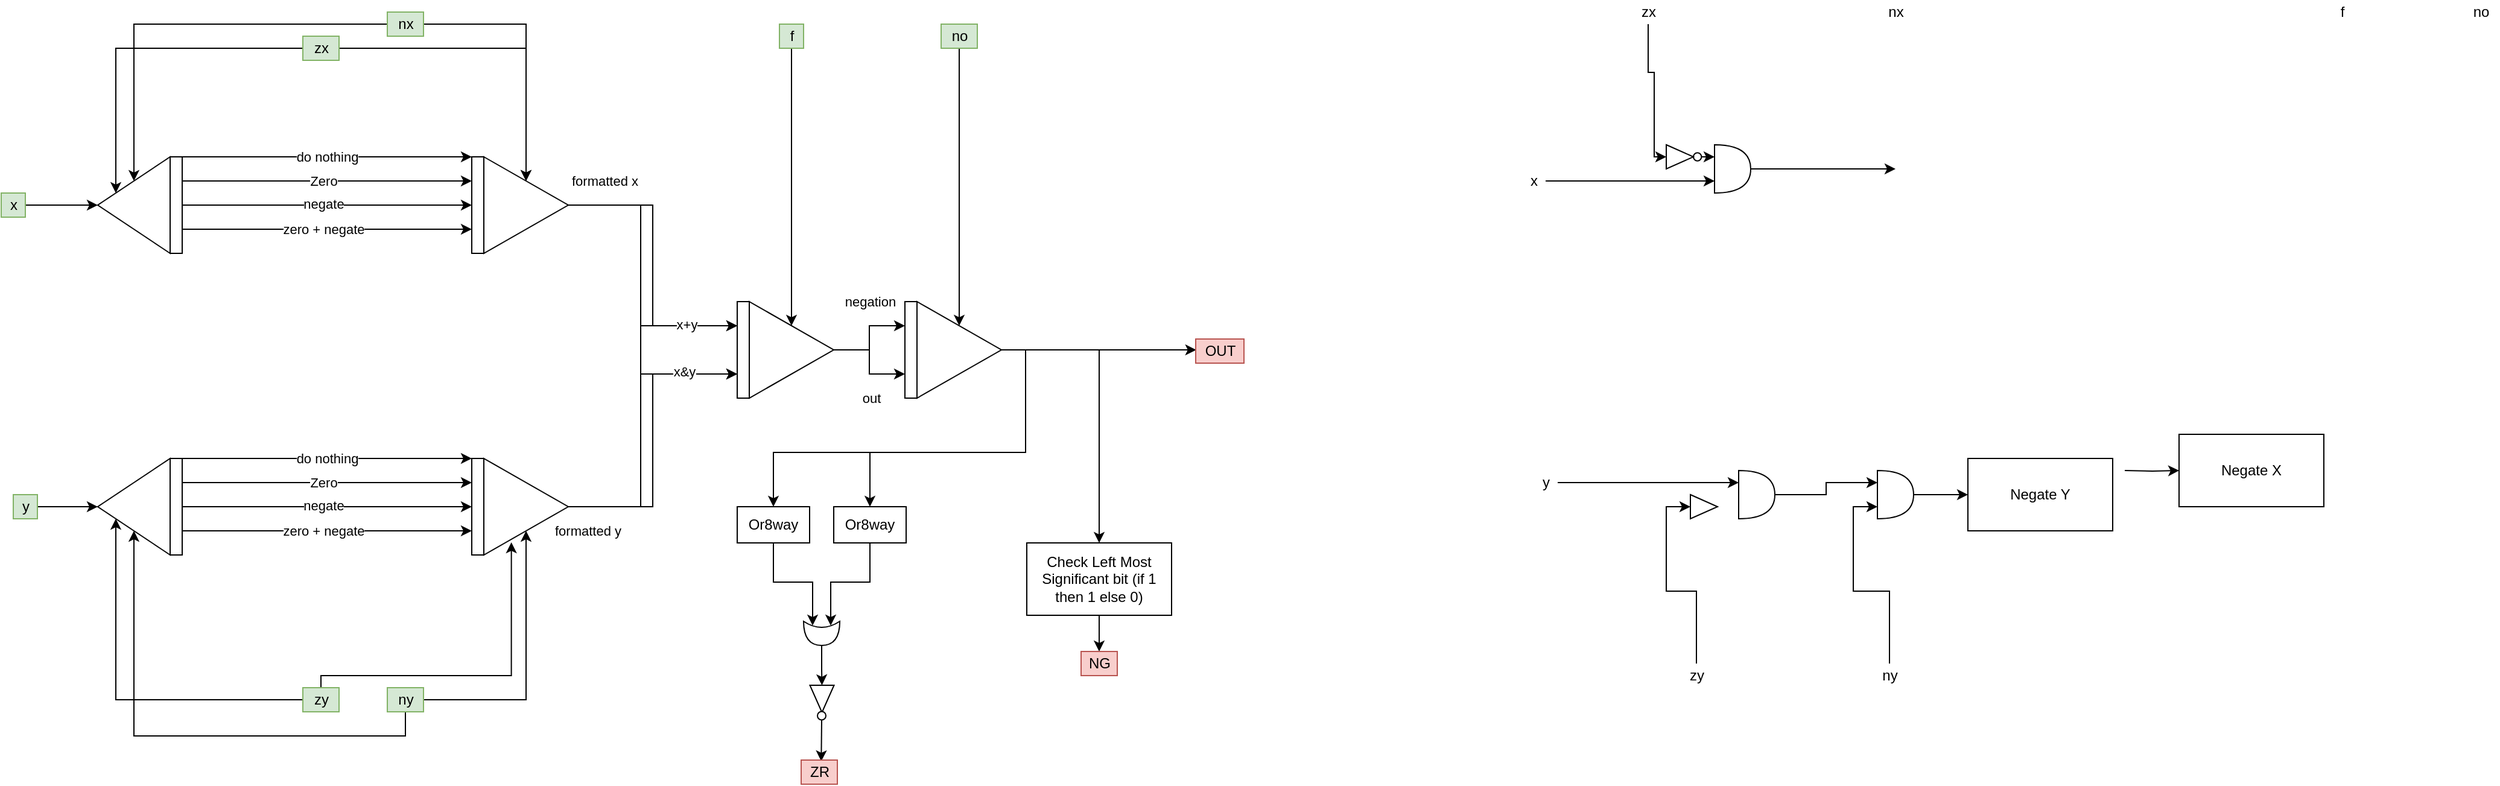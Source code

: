 <mxfile version="13.7.9" type="device"><diagram id="7bZN2y9hgwjxD3H9tKSV" name="Page-1"><mxGraphModel dx="1155" dy="777" grid="1" gridSize="10" guides="1" tooltips="1" connect="1" arrows="1" fold="1" page="1" pageScale="1" pageWidth="1169" pageHeight="827" math="0" shadow="0"><root><mxCell id="0"/><mxCell id="1" parent="0"/><mxCell id="U0YW58yLOdLzQLDKTpit-97" style="edgeStyle=orthogonalEdgeStyle;rounded=0;orthogonalLoop=1;jettySize=auto;html=1;entryX=0;entryY=0.5;entryDx=0;entryDy=0;" edge="1" parent="1" source="U0YW58yLOdLzQLDKTpit-5" target="U0YW58yLOdLzQLDKTpit-96"><mxGeometry relative="1" as="geometry"/></mxCell><mxCell id="U0YW58yLOdLzQLDKTpit-5" value="x" style="text;html=1;align=center;verticalAlign=middle;resizable=0;points=[];autosize=1;fillColor=#d5e8d4;strokeColor=#82b366;" vertex="1" parent="1"><mxGeometry x="130" y="300" width="20" height="20" as="geometry"/></mxCell><mxCell id="U0YW58yLOdLzQLDKTpit-130" style="edgeStyle=orthogonalEdgeStyle;rounded=0;orthogonalLoop=1;jettySize=auto;html=1;" edge="1" parent="1" source="U0YW58yLOdLzQLDKTpit-6" target="U0YW58yLOdLzQLDKTpit-119"><mxGeometry relative="1" as="geometry"/></mxCell><mxCell id="U0YW58yLOdLzQLDKTpit-6" value="y" style="text;html=1;align=center;verticalAlign=middle;resizable=0;points=[];autosize=1;fillColor=#d5e8d4;strokeColor=#82b366;" vertex="1" parent="1"><mxGeometry x="140" y="550" width="20" height="20" as="geometry"/></mxCell><mxCell id="U0YW58yLOdLzQLDKTpit-98" style="edgeStyle=orthogonalEdgeStyle;rounded=0;orthogonalLoop=1;jettySize=auto;html=1;entryX=0;entryY=0.25;entryDx=0;entryDy=0;" edge="1" parent="1" source="U0YW58yLOdLzQLDKTpit-8" target="U0YW58yLOdLzQLDKTpit-96"><mxGeometry relative="1" as="geometry"/></mxCell><mxCell id="U0YW58yLOdLzQLDKTpit-234" style="edgeStyle=orthogonalEdgeStyle;rounded=0;orthogonalLoop=1;jettySize=auto;html=1;entryX=0.5;entryY=0;entryDx=0;entryDy=0;" edge="1" parent="1" source="U0YW58yLOdLzQLDKTpit-8" target="U0YW58yLOdLzQLDKTpit-163"><mxGeometry relative="1" as="geometry"/></mxCell><mxCell id="U0YW58yLOdLzQLDKTpit-8" value="zx" style="text;html=1;align=center;verticalAlign=middle;resizable=0;points=[];autosize=1;fillColor=#d5e8d4;strokeColor=#82b366;" vertex="1" parent="1"><mxGeometry x="380" y="170" width="30" height="20" as="geometry"/></mxCell><mxCell id="U0YW58yLOdLzQLDKTpit-99" style="edgeStyle=orthogonalEdgeStyle;rounded=0;orthogonalLoop=1;jettySize=auto;html=1;entryX=0.5;entryY=0;entryDx=0;entryDy=0;" edge="1" parent="1" source="U0YW58yLOdLzQLDKTpit-9" target="U0YW58yLOdLzQLDKTpit-96"><mxGeometry relative="1" as="geometry"/></mxCell><mxCell id="U0YW58yLOdLzQLDKTpit-233" style="edgeStyle=orthogonalEdgeStyle;rounded=0;orthogonalLoop=1;jettySize=auto;html=1;entryX=0.5;entryY=0;entryDx=0;entryDy=0;" edge="1" parent="1" source="U0YW58yLOdLzQLDKTpit-9" target="U0YW58yLOdLzQLDKTpit-163"><mxGeometry relative="1" as="geometry"/></mxCell><mxCell id="U0YW58yLOdLzQLDKTpit-9" value="nx" style="text;html=1;align=center;verticalAlign=middle;resizable=0;points=[];autosize=1;fillColor=#d5e8d4;strokeColor=#82b366;" vertex="1" parent="1"><mxGeometry x="450" y="150" width="30" height="20" as="geometry"/></mxCell><mxCell id="U0YW58yLOdLzQLDKTpit-129" style="edgeStyle=orthogonalEdgeStyle;rounded=0;orthogonalLoop=1;jettySize=auto;html=1;entryX=0;entryY=0.75;entryDx=0;entryDy=0;" edge="1" parent="1" source="U0YW58yLOdLzQLDKTpit-10" target="U0YW58yLOdLzQLDKTpit-119"><mxGeometry relative="1" as="geometry"/></mxCell><mxCell id="U0YW58yLOdLzQLDKTpit-136" style="edgeStyle=orthogonalEdgeStyle;rounded=0;orthogonalLoop=1;jettySize=auto;html=1;entryX=0.326;entryY=0.869;entryDx=0;entryDy=0;entryPerimeter=0;" edge="1" parent="1" source="U0YW58yLOdLzQLDKTpit-10" target="U0YW58yLOdLzQLDKTpit-134"><mxGeometry relative="1" as="geometry"><Array as="points"><mxPoint x="395" y="700"/><mxPoint x="553" y="700"/></Array></mxGeometry></mxCell><mxCell id="U0YW58yLOdLzQLDKTpit-10" value="zy" style="text;html=1;align=center;verticalAlign=middle;resizable=0;points=[];autosize=1;fillColor=#d5e8d4;strokeColor=#82b366;" vertex="1" parent="1"><mxGeometry x="380" y="710" width="30" height="20" as="geometry"/></mxCell><mxCell id="U0YW58yLOdLzQLDKTpit-128" style="edgeStyle=orthogonalEdgeStyle;rounded=0;orthogonalLoop=1;jettySize=auto;html=1;entryX=0.5;entryY=1;entryDx=0;entryDy=0;" edge="1" parent="1" source="U0YW58yLOdLzQLDKTpit-11" target="U0YW58yLOdLzQLDKTpit-134"><mxGeometry relative="1" as="geometry"><mxPoint x="560" y="580" as="targetPoint"/></mxGeometry></mxCell><mxCell id="U0YW58yLOdLzQLDKTpit-135" style="edgeStyle=orthogonalEdgeStyle;rounded=0;orthogonalLoop=1;jettySize=auto;html=1;entryX=0.5;entryY=1;entryDx=0;entryDy=0;" edge="1" parent="1" source="U0YW58yLOdLzQLDKTpit-11" target="U0YW58yLOdLzQLDKTpit-119"><mxGeometry relative="1" as="geometry"><Array as="points"><mxPoint x="465" y="750"/><mxPoint x="240" y="750"/></Array></mxGeometry></mxCell><mxCell id="U0YW58yLOdLzQLDKTpit-11" value="ny" style="text;html=1;align=center;verticalAlign=middle;resizable=0;points=[];autosize=1;fillColor=#d5e8d4;strokeColor=#82b366;" vertex="1" parent="1"><mxGeometry x="450" y="710" width="30" height="20" as="geometry"/></mxCell><mxCell id="U0YW58yLOdLzQLDKTpit-188" style="edgeStyle=orthogonalEdgeStyle;rounded=0;orthogonalLoop=1;jettySize=auto;html=1;entryX=0.5;entryY=0;entryDx=0;entryDy=0;" edge="1" parent="1" source="U0YW58yLOdLzQLDKTpit-12" target="U0YW58yLOdLzQLDKTpit-177"><mxGeometry relative="1" as="geometry"/></mxCell><mxCell id="U0YW58yLOdLzQLDKTpit-12" value="f" style="text;html=1;align=center;verticalAlign=middle;resizable=0;points=[];autosize=1;fillColor=#d5e8d4;strokeColor=#82b366;" vertex="1" parent="1"><mxGeometry x="775" y="160" width="20" height="20" as="geometry"/></mxCell><mxCell id="U0YW58yLOdLzQLDKTpit-192" style="edgeStyle=orthogonalEdgeStyle;rounded=0;orthogonalLoop=1;jettySize=auto;html=1;" edge="1" parent="1" source="U0YW58yLOdLzQLDKTpit-13" target="U0YW58yLOdLzQLDKTpit-191"><mxGeometry relative="1" as="geometry"/></mxCell><mxCell id="U0YW58yLOdLzQLDKTpit-13" value="no" style="text;html=1;align=center;verticalAlign=middle;resizable=0;points=[];autosize=1;fillColor=#d5e8d4;strokeColor=#82b366;" vertex="1" parent="1"><mxGeometry x="909" y="160" width="30" height="20" as="geometry"/></mxCell><mxCell id="U0YW58yLOdLzQLDKTpit-64" style="edgeStyle=orthogonalEdgeStyle;rounded=0;orthogonalLoop=1;jettySize=auto;html=1;entryX=0;entryY=0.75;entryDx=0;entryDy=0;entryPerimeter=0;" edge="1" parent="1" source="U0YW58yLOdLzQLDKTpit-65" target="U0YW58yLOdLzQLDKTpit-85"><mxGeometry relative="1" as="geometry"/></mxCell><mxCell id="U0YW58yLOdLzQLDKTpit-65" value="x" style="text;html=1;align=center;verticalAlign=middle;resizable=0;points=[];autosize=1;" vertex="1" parent="1"><mxGeometry x="1390" y="280" width="20" height="20" as="geometry"/></mxCell><mxCell id="U0YW58yLOdLzQLDKTpit-66" style="edgeStyle=orthogonalEdgeStyle;rounded=0;orthogonalLoop=1;jettySize=auto;html=1;entryX=0;entryY=0.25;entryDx=0;entryDy=0;entryPerimeter=0;" edge="1" parent="1" source="U0YW58yLOdLzQLDKTpit-67" target="U0YW58yLOdLzQLDKTpit-78"><mxGeometry relative="1" as="geometry"/></mxCell><mxCell id="U0YW58yLOdLzQLDKTpit-67" value="y" style="text;html=1;align=center;verticalAlign=middle;resizable=0;points=[];autosize=1;" vertex="1" parent="1"><mxGeometry x="1400" y="530" width="20" height="20" as="geometry"/></mxCell><mxCell id="U0YW58yLOdLzQLDKTpit-68" style="edgeStyle=orthogonalEdgeStyle;rounded=0;orthogonalLoop=1;jettySize=auto;html=1;entryX=0;entryY=0.5;entryDx=0;entryDy=0;" edge="1" parent="1" source="U0YW58yLOdLzQLDKTpit-69" target="U0YW58yLOdLzQLDKTpit-88"><mxGeometry relative="1" as="geometry"><Array as="points"><mxPoint x="1495" y="200"/><mxPoint x="1500" y="200"/><mxPoint x="1500" y="270"/></Array></mxGeometry></mxCell><mxCell id="U0YW58yLOdLzQLDKTpit-69" value="zx" style="text;html=1;align=center;verticalAlign=middle;resizable=0;points=[];autosize=1;" vertex="1" parent="1"><mxGeometry x="1480" y="140" width="30" height="20" as="geometry"/></mxCell><mxCell id="U0YW58yLOdLzQLDKTpit-70" value="nx" style="text;html=1;align=center;verticalAlign=middle;resizable=0;points=[];autosize=1;" vertex="1" parent="1"><mxGeometry x="1685" y="140" width="30" height="20" as="geometry"/></mxCell><mxCell id="U0YW58yLOdLzQLDKTpit-71" style="edgeStyle=orthogonalEdgeStyle;rounded=0;orthogonalLoop=1;jettySize=auto;html=1;entryX=0;entryY=0.5;entryDx=0;entryDy=0;" edge="1" parent="1" source="U0YW58yLOdLzQLDKTpit-72" target="U0YW58yLOdLzQLDKTpit-81"><mxGeometry relative="1" as="geometry"/></mxCell><mxCell id="U0YW58yLOdLzQLDKTpit-72" value="zy" style="text;html=1;align=center;verticalAlign=middle;resizable=0;points=[];autosize=1;" vertex="1" parent="1"><mxGeometry x="1520" y="690" width="30" height="20" as="geometry"/></mxCell><mxCell id="U0YW58yLOdLzQLDKTpit-73" style="edgeStyle=orthogonalEdgeStyle;rounded=0;orthogonalLoop=1;jettySize=auto;html=1;entryX=0;entryY=0.75;entryDx=0;entryDy=0;entryPerimeter=0;" edge="1" parent="1" source="U0YW58yLOdLzQLDKTpit-74" target="U0YW58yLOdLzQLDKTpit-95"><mxGeometry relative="1" as="geometry"/></mxCell><mxCell id="U0YW58yLOdLzQLDKTpit-74" value="ny" style="text;html=1;align=center;verticalAlign=middle;resizable=0;points=[];autosize=1;" vertex="1" parent="1"><mxGeometry x="1680" y="690" width="30" height="20" as="geometry"/></mxCell><mxCell id="U0YW58yLOdLzQLDKTpit-75" value="f" style="text;html=1;align=center;verticalAlign=middle;resizable=0;points=[];autosize=1;" vertex="1" parent="1"><mxGeometry x="2060" y="140" width="20" height="20" as="geometry"/></mxCell><mxCell id="U0YW58yLOdLzQLDKTpit-76" value="no" style="text;html=1;align=center;verticalAlign=middle;resizable=0;points=[];autosize=1;" vertex="1" parent="1"><mxGeometry x="2170" y="140" width="30" height="20" as="geometry"/></mxCell><mxCell id="U0YW58yLOdLzQLDKTpit-77" style="edgeStyle=orthogonalEdgeStyle;rounded=0;orthogonalLoop=1;jettySize=auto;html=1;exitX=1;exitY=0.5;exitDx=0;exitDy=0;exitPerimeter=0;entryX=0;entryY=0.25;entryDx=0;entryDy=0;entryPerimeter=0;" edge="1" parent="1" source="U0YW58yLOdLzQLDKTpit-78" target="U0YW58yLOdLzQLDKTpit-95"><mxGeometry relative="1" as="geometry"/></mxCell><mxCell id="U0YW58yLOdLzQLDKTpit-78" value="" style="shape=or;whiteSpace=wrap;html=1;strokeWidth=1;fillColor=none;" vertex="1" parent="1"><mxGeometry x="1570" y="530" width="30" height="40" as="geometry"/></mxCell><mxCell id="U0YW58yLOdLzQLDKTpit-84" style="edgeStyle=orthogonalEdgeStyle;rounded=0;orthogonalLoop=1;jettySize=auto;html=1;" edge="1" parent="1" source="U0YW58yLOdLzQLDKTpit-85"><mxGeometry relative="1" as="geometry"><mxPoint x="1700" y="280" as="targetPoint"/><Array as="points"><mxPoint x="1685" y="280"/></Array></mxGeometry></mxCell><mxCell id="U0YW58yLOdLzQLDKTpit-85" value="" style="shape=or;whiteSpace=wrap;html=1;strokeWidth=1;fillColor=none;" vertex="1" parent="1"><mxGeometry x="1550" y="260" width="30" height="40" as="geometry"/></mxCell><mxCell id="U0YW58yLOdLzQLDKTpit-86" value="" style="group" vertex="1" connectable="0" parent="1"><mxGeometry x="1510" y="260" width="30" height="20" as="geometry"/></mxCell><mxCell id="U0YW58yLOdLzQLDKTpit-87" value="" style="group" vertex="1" connectable="0" parent="U0YW58yLOdLzQLDKTpit-86"><mxGeometry width="30" height="20" as="geometry"/></mxCell><mxCell id="U0YW58yLOdLzQLDKTpit-88" value="" style="triangle;whiteSpace=wrap;html=1;strokeWidth=1;fillColor=none;" vertex="1" parent="U0YW58yLOdLzQLDKTpit-87"><mxGeometry width="22.5" height="20" as="geometry"/></mxCell><mxCell id="U0YW58yLOdLzQLDKTpit-89" value="" style="ellipse;whiteSpace=wrap;html=1;aspect=fixed;strokeWidth=1;fillColor=none;" vertex="1" parent="U0YW58yLOdLzQLDKTpit-87"><mxGeometry x="22.5" y="6.667" width="6.667" height="6.667" as="geometry"/></mxCell><mxCell id="U0YW58yLOdLzQLDKTpit-90" style="edgeStyle=orthogonalEdgeStyle;rounded=0;orthogonalLoop=1;jettySize=auto;html=1;exitX=1;exitY=0.5;exitDx=0;exitDy=0;entryX=0;entryY=0.25;entryDx=0;entryDy=0;entryPerimeter=0;" edge="1" parent="1" source="U0YW58yLOdLzQLDKTpit-89" target="U0YW58yLOdLzQLDKTpit-85"><mxGeometry relative="1" as="geometry"/></mxCell><mxCell id="U0YW58yLOdLzQLDKTpit-91" style="edgeStyle=orthogonalEdgeStyle;rounded=0;orthogonalLoop=1;jettySize=auto;html=1;exitX=1;exitY=0.5;exitDx=0;exitDy=0;exitPerimeter=0;entryX=0;entryY=0.5;entryDx=0;entryDy=0;" edge="1" parent="1" target="U0YW58yLOdLzQLDKTpit-92"><mxGeometry relative="1" as="geometry"><mxPoint x="1915" y="530" as="targetPoint"/><mxPoint x="1890" y="530" as="sourcePoint"/></mxGeometry></mxCell><mxCell id="U0YW58yLOdLzQLDKTpit-92" value="Negate X" style="rounded=0;whiteSpace=wrap;html=1;strokeWidth=1;fillColor=none;" vertex="1" parent="1"><mxGeometry x="1935" y="500" width="120" height="60" as="geometry"/></mxCell><mxCell id="U0YW58yLOdLzQLDKTpit-93" value="Negate Y" style="rounded=0;whiteSpace=wrap;html=1;strokeWidth=1;fillColor=none;" vertex="1" parent="1"><mxGeometry x="1760" y="520" width="120" height="60" as="geometry"/></mxCell><mxCell id="U0YW58yLOdLzQLDKTpit-94" style="edgeStyle=orthogonalEdgeStyle;rounded=0;orthogonalLoop=1;jettySize=auto;html=1;exitX=1;exitY=0.5;exitDx=0;exitDy=0;exitPerimeter=0;entryX=0;entryY=0.5;entryDx=0;entryDy=0;" edge="1" parent="1" source="U0YW58yLOdLzQLDKTpit-95" target="U0YW58yLOdLzQLDKTpit-93"><mxGeometry relative="1" as="geometry"/></mxCell><mxCell id="U0YW58yLOdLzQLDKTpit-95" value="" style="shape=or;whiteSpace=wrap;html=1;strokeWidth=1;fillColor=none;" vertex="1" parent="1"><mxGeometry x="1685" y="530" width="30" height="40" as="geometry"/></mxCell><mxCell id="U0YW58yLOdLzQLDKTpit-96" value="" style="triangle;whiteSpace=wrap;html=1;strokeWidth=1;fillColor=none;flipH=1;" vertex="1" parent="1"><mxGeometry x="210" y="270" width="60" height="80" as="geometry"/></mxCell><mxCell id="U0YW58yLOdLzQLDKTpit-119" value="" style="triangle;whiteSpace=wrap;html=1;strokeWidth=1;fillColor=none;flipH=1;" vertex="1" parent="1"><mxGeometry x="210" y="520" width="60" height="80" as="geometry"/></mxCell><mxCell id="U0YW58yLOdLzQLDKTpit-120" value="do nothing" style="edgeStyle=orthogonalEdgeStyle;rounded=0;orthogonalLoop=1;jettySize=auto;html=1;exitX=1;exitY=0;exitDx=0;exitDy=0;entryX=0;entryY=0;entryDx=0;entryDy=0;" edge="1" parent="1" source="U0YW58yLOdLzQLDKTpit-127" target="U0YW58yLOdLzQLDKTpit-133"><mxGeometry relative="1" as="geometry"><mxPoint x="490" y="520" as="targetPoint"/><Array as="points"><mxPoint x="500" y="520"/><mxPoint x="500" y="520"/></Array></mxGeometry></mxCell><mxCell id="U0YW58yLOdLzQLDKTpit-121" style="edgeStyle=orthogonalEdgeStyle;rounded=0;orthogonalLoop=1;jettySize=auto;html=1;exitX=1;exitY=0.25;exitDx=0;exitDy=0;entryX=0;entryY=0.25;entryDx=0;entryDy=0;" edge="1" parent="1" source="U0YW58yLOdLzQLDKTpit-127" target="U0YW58yLOdLzQLDKTpit-133"><mxGeometry relative="1" as="geometry"><mxPoint x="510" y="540" as="targetPoint"/></mxGeometry></mxCell><mxCell id="U0YW58yLOdLzQLDKTpit-122" value="Zero" style="edgeLabel;html=1;align=center;verticalAlign=middle;resizable=0;points=[];" vertex="1" connectable="0" parent="U0YW58yLOdLzQLDKTpit-121"><mxGeometry x="0.002" y="-3" relative="1" as="geometry"><mxPoint x="-3" y="-3" as="offset"/></mxGeometry></mxCell><mxCell id="U0YW58yLOdLzQLDKTpit-123" style="edgeStyle=orthogonalEdgeStyle;rounded=0;orthogonalLoop=1;jettySize=auto;html=1;exitX=1;exitY=0.5;exitDx=0;exitDy=0;entryX=0;entryY=0.5;entryDx=0;entryDy=0;" edge="1" parent="1" source="U0YW58yLOdLzQLDKTpit-127" target="U0YW58yLOdLzQLDKTpit-133"><mxGeometry relative="1" as="geometry"><mxPoint x="490" y="560.333" as="targetPoint"/></mxGeometry></mxCell><mxCell id="U0YW58yLOdLzQLDKTpit-124" value="negate" style="edgeLabel;html=1;align=center;verticalAlign=middle;resizable=0;points=[];" vertex="1" connectable="0" parent="U0YW58yLOdLzQLDKTpit-123"><mxGeometry x="-0.024" y="1" relative="1" as="geometry"><mxPoint as="offset"/></mxGeometry></mxCell><mxCell id="U0YW58yLOdLzQLDKTpit-125" style="edgeStyle=orthogonalEdgeStyle;rounded=0;orthogonalLoop=1;jettySize=auto;html=1;exitX=1;exitY=0.75;exitDx=0;exitDy=0;entryX=0;entryY=0.75;entryDx=0;entryDy=0;" edge="1" parent="1" source="U0YW58yLOdLzQLDKTpit-127" target="U0YW58yLOdLzQLDKTpit-133"><mxGeometry relative="1" as="geometry"><mxPoint x="490" y="580.333" as="targetPoint"/></mxGeometry></mxCell><mxCell id="U0YW58yLOdLzQLDKTpit-126" value="zero + negate" style="edgeLabel;html=1;align=center;verticalAlign=middle;resizable=0;points=[];" vertex="1" connectable="0" parent="U0YW58yLOdLzQLDKTpit-125"><mxGeometry x="0.002" y="-3" relative="1" as="geometry"><mxPoint x="-3" y="-3" as="offset"/></mxGeometry></mxCell><mxCell id="U0YW58yLOdLzQLDKTpit-127" value="" style="rounded=0;whiteSpace=wrap;html=1;strokeWidth=1;fillColor=none;" vertex="1" parent="1"><mxGeometry x="270" y="520" width="10" height="80" as="geometry"/></mxCell><mxCell id="U0YW58yLOdLzQLDKTpit-133" value="" style="rounded=0;whiteSpace=wrap;html=1;strokeWidth=1;fillColor=none;" vertex="1" parent="1"><mxGeometry x="520" y="520" width="10" height="80" as="geometry"/></mxCell><mxCell id="U0YW58yLOdLzQLDKTpit-137" style="edgeStyle=orthogonalEdgeStyle;rounded=0;orthogonalLoop=1;jettySize=auto;html=1;exitX=1;exitY=0.5;exitDx=0;exitDy=0;entryX=0;entryY=0.25;entryDx=0;entryDy=0;" edge="1" parent="1" source="U0YW58yLOdLzQLDKTpit-134" target="U0YW58yLOdLzQLDKTpit-176"><mxGeometry relative="1" as="geometry"><mxPoint x="660" y="560.333" as="targetPoint"/><Array as="points"><mxPoint x="660" y="560"/><mxPoint x="660" y="410"/></Array></mxGeometry></mxCell><mxCell id="U0YW58yLOdLzQLDKTpit-179" value="formatted y" style="edgeLabel;html=1;align=center;verticalAlign=middle;resizable=0;points=[];" vertex="1" connectable="0" parent="U0YW58yLOdLzQLDKTpit-137"><mxGeometry x="-0.836" y="1" relative="1" as="geometry"><mxPoint x="-8.33" y="21" as="offset"/></mxGeometry></mxCell><mxCell id="U0YW58yLOdLzQLDKTpit-185" style="edgeStyle=orthogonalEdgeStyle;rounded=0;orthogonalLoop=1;jettySize=auto;html=1;exitX=1;exitY=0.5;exitDx=0;exitDy=0;entryX=0;entryY=0.75;entryDx=0;entryDy=0;" edge="1" parent="1" source="U0YW58yLOdLzQLDKTpit-134" target="U0YW58yLOdLzQLDKTpit-176"><mxGeometry relative="1" as="geometry"/></mxCell><mxCell id="U0YW58yLOdLzQLDKTpit-134" value="" style="triangle;whiteSpace=wrap;html=1;strokeWidth=1;fillColor=none;flipH=0;" vertex="1" parent="1"><mxGeometry x="530" y="520" width="70" height="80" as="geometry"/></mxCell><mxCell id="U0YW58yLOdLzQLDKTpit-153" value="do nothing" style="edgeStyle=orthogonalEdgeStyle;rounded=0;orthogonalLoop=1;jettySize=auto;html=1;exitX=1;exitY=0;exitDx=0;exitDy=0;entryX=0;entryY=0;entryDx=0;entryDy=0;" edge="1" parent="1" source="U0YW58yLOdLzQLDKTpit-160" target="U0YW58yLOdLzQLDKTpit-161"><mxGeometry relative="1" as="geometry"><mxPoint x="490" y="270" as="targetPoint"/><Array as="points"><mxPoint x="500" y="270"/><mxPoint x="500" y="270"/></Array></mxGeometry></mxCell><mxCell id="U0YW58yLOdLzQLDKTpit-154" style="edgeStyle=orthogonalEdgeStyle;rounded=0;orthogonalLoop=1;jettySize=auto;html=1;exitX=1;exitY=0.25;exitDx=0;exitDy=0;entryX=0;entryY=0.25;entryDx=0;entryDy=0;" edge="1" parent="1" source="U0YW58yLOdLzQLDKTpit-160" target="U0YW58yLOdLzQLDKTpit-161"><mxGeometry relative="1" as="geometry"><mxPoint x="510" y="290" as="targetPoint"/></mxGeometry></mxCell><mxCell id="U0YW58yLOdLzQLDKTpit-155" value="Zero" style="edgeLabel;html=1;align=center;verticalAlign=middle;resizable=0;points=[];" vertex="1" connectable="0" parent="U0YW58yLOdLzQLDKTpit-154"><mxGeometry x="0.002" y="-3" relative="1" as="geometry"><mxPoint x="-3" y="-3" as="offset"/></mxGeometry></mxCell><mxCell id="U0YW58yLOdLzQLDKTpit-156" style="edgeStyle=orthogonalEdgeStyle;rounded=0;orthogonalLoop=1;jettySize=auto;html=1;exitX=1;exitY=0.5;exitDx=0;exitDy=0;entryX=0;entryY=0.5;entryDx=0;entryDy=0;" edge="1" parent="1" source="U0YW58yLOdLzQLDKTpit-160" target="U0YW58yLOdLzQLDKTpit-161"><mxGeometry relative="1" as="geometry"><mxPoint x="490" y="310.333" as="targetPoint"/></mxGeometry></mxCell><mxCell id="U0YW58yLOdLzQLDKTpit-157" value="negate" style="edgeLabel;html=1;align=center;verticalAlign=middle;resizable=0;points=[];" vertex="1" connectable="0" parent="U0YW58yLOdLzQLDKTpit-156"><mxGeometry x="-0.024" y="1" relative="1" as="geometry"><mxPoint as="offset"/></mxGeometry></mxCell><mxCell id="U0YW58yLOdLzQLDKTpit-158" style="edgeStyle=orthogonalEdgeStyle;rounded=0;orthogonalLoop=1;jettySize=auto;html=1;exitX=1;exitY=0.75;exitDx=0;exitDy=0;entryX=0;entryY=0.75;entryDx=0;entryDy=0;" edge="1" parent="1" source="U0YW58yLOdLzQLDKTpit-160" target="U0YW58yLOdLzQLDKTpit-161"><mxGeometry relative="1" as="geometry"><mxPoint x="490" y="330.333" as="targetPoint"/></mxGeometry></mxCell><mxCell id="U0YW58yLOdLzQLDKTpit-159" value="zero + negate" style="edgeLabel;html=1;align=center;verticalAlign=middle;resizable=0;points=[];" vertex="1" connectable="0" parent="U0YW58yLOdLzQLDKTpit-158"><mxGeometry x="0.002" y="-3" relative="1" as="geometry"><mxPoint x="-3" y="-3" as="offset"/></mxGeometry></mxCell><mxCell id="U0YW58yLOdLzQLDKTpit-160" value="" style="rounded=0;whiteSpace=wrap;html=1;strokeWidth=1;fillColor=none;" vertex="1" parent="1"><mxGeometry x="270" y="270" width="10" height="80" as="geometry"/></mxCell><mxCell id="U0YW58yLOdLzQLDKTpit-161" value="" style="rounded=0;whiteSpace=wrap;html=1;strokeWidth=1;fillColor=none;" vertex="1" parent="1"><mxGeometry x="520" y="270" width="10" height="80" as="geometry"/></mxCell><mxCell id="U0YW58yLOdLzQLDKTpit-183" style="edgeStyle=orthogonalEdgeStyle;rounded=0;orthogonalLoop=1;jettySize=auto;html=1;exitX=1;exitY=0.5;exitDx=0;exitDy=0;entryX=0;entryY=0.25;entryDx=0;entryDy=0;" edge="1" parent="1" source="U0YW58yLOdLzQLDKTpit-163" target="U0YW58yLOdLzQLDKTpit-176"><mxGeometry relative="1" as="geometry"/></mxCell><mxCell id="U0YW58yLOdLzQLDKTpit-186" value="x+y" style="edgeLabel;html=1;align=center;verticalAlign=middle;resizable=0;points=[];" vertex="1" connectable="0" parent="U0YW58yLOdLzQLDKTpit-183"><mxGeometry x="0.644" y="1" relative="1" as="geometry"><mxPoint as="offset"/></mxGeometry></mxCell><mxCell id="U0YW58yLOdLzQLDKTpit-184" style="edgeStyle=orthogonalEdgeStyle;rounded=0;orthogonalLoop=1;jettySize=auto;html=1;exitX=1;exitY=0.5;exitDx=0;exitDy=0;entryX=0;entryY=0.75;entryDx=0;entryDy=0;" edge="1" parent="1" source="U0YW58yLOdLzQLDKTpit-163" target="U0YW58yLOdLzQLDKTpit-176"><mxGeometry relative="1" as="geometry"><Array as="points"><mxPoint x="660" y="310"/><mxPoint x="660" y="450"/></Array></mxGeometry></mxCell><mxCell id="U0YW58yLOdLzQLDKTpit-187" value="x&amp;amp;y" style="edgeLabel;html=1;align=center;verticalAlign=middle;resizable=0;points=[];" vertex="1" connectable="0" parent="U0YW58yLOdLzQLDKTpit-184"><mxGeometry x="0.682" y="2" relative="1" as="geometry"><mxPoint as="offset"/></mxGeometry></mxCell><mxCell id="U0YW58yLOdLzQLDKTpit-163" value="&lt;span style=&quot;color: rgba(0 , 0 , 0 , 0) ; font-family: monospace ; font-size: 0px&quot;&gt;%3CmxGraphModel%3E%3Croot%3E%3CmxCell%20id%3D%220%22%2F%3E%3CmxCell%20id%3D%221%22%20parent%3D%220%22%2F%3E%3CmxCell%20id%3D%222%22%20value%3D%22formatted%20x%22%20style%3D%22edgeLabel%3Bhtml%3D1%3Balign%3Dcenter%3BverticalAlign%3Dmiddle%3Bresizable%3D0%3Bpoints%3D%5B%5D%3B%22%20vertex%3D%221%22%20connectable%3D%220%22%20parent%3D%221%22%3E%3CmxGeometry%20x%3D%22638.333%22%20y%3D%22309.0%22%20as%3D%22geometry%22%2F%3E%3C%2FmxCell%3E%3C%2Froot%3E%3C%2FmxGraphModel%3E&lt;/span&gt;" style="triangle;whiteSpace=wrap;html=1;strokeWidth=1;fillColor=none;flipH=0;" vertex="1" parent="1"><mxGeometry x="530" y="270" width="70" height="80" as="geometry"/></mxCell><mxCell id="U0YW58yLOdLzQLDKTpit-176" value="" style="rounded=0;whiteSpace=wrap;html=1;strokeWidth=1;fillColor=none;" vertex="1" parent="1"><mxGeometry x="740" y="390" width="10" height="80" as="geometry"/></mxCell><mxCell id="U0YW58yLOdLzQLDKTpit-189" style="edgeStyle=orthogonalEdgeStyle;rounded=0;orthogonalLoop=1;jettySize=auto;html=1;exitX=1;exitY=0.5;exitDx=0;exitDy=0;entryX=0;entryY=0.25;entryDx=0;entryDy=0;" edge="1" parent="1" source="U0YW58yLOdLzQLDKTpit-177" target="U0YW58yLOdLzQLDKTpit-190"><mxGeometry relative="1" as="geometry"><mxPoint x="900" y="410" as="targetPoint"/></mxGeometry></mxCell><mxCell id="U0YW58yLOdLzQLDKTpit-193" value="negation" style="edgeLabel;html=1;align=center;verticalAlign=middle;resizable=0;points=[];" vertex="1" connectable="0" parent="U0YW58yLOdLzQLDKTpit-189"><mxGeometry x="0.264" y="-1" relative="1" as="geometry"><mxPoint y="-21" as="offset"/></mxGeometry></mxCell><mxCell id="U0YW58yLOdLzQLDKTpit-194" style="edgeStyle=orthogonalEdgeStyle;rounded=0;orthogonalLoop=1;jettySize=auto;html=1;exitX=1;exitY=0.5;exitDx=0;exitDy=0;entryX=0;entryY=0.75;entryDx=0;entryDy=0;" edge="1" parent="1" source="U0YW58yLOdLzQLDKTpit-177" target="U0YW58yLOdLzQLDKTpit-190"><mxGeometry relative="1" as="geometry"/></mxCell><mxCell id="U0YW58yLOdLzQLDKTpit-195" value="out" style="edgeLabel;html=1;align=center;verticalAlign=middle;resizable=0;points=[];" vertex="1" connectable="0" parent="U0YW58yLOdLzQLDKTpit-194"><mxGeometry x="0.476" y="3" relative="1" as="geometry"><mxPoint x="-8" y="23" as="offset"/></mxGeometry></mxCell><mxCell id="U0YW58yLOdLzQLDKTpit-177" value="" style="triangle;whiteSpace=wrap;html=1;strokeWidth=1;fillColor=none;flipH=0;" vertex="1" parent="1"><mxGeometry x="750" y="390" width="70" height="80" as="geometry"/></mxCell><mxCell id="U0YW58yLOdLzQLDKTpit-182" value="formatted x" style="edgeLabel;html=1;align=center;verticalAlign=middle;resizable=0;points=[];" vertex="1" connectable="0" parent="1"><mxGeometry x="630.003" y="290.0" as="geometry"/></mxCell><mxCell id="U0YW58yLOdLzQLDKTpit-190" value="" style="rounded=0;whiteSpace=wrap;html=1;strokeWidth=1;fillColor=none;" vertex="1" parent="1"><mxGeometry x="879" y="390" width="10" height="80" as="geometry"/></mxCell><mxCell id="U0YW58yLOdLzQLDKTpit-196" style="edgeStyle=orthogonalEdgeStyle;rounded=0;orthogonalLoop=1;jettySize=auto;html=1;exitX=1;exitY=0.5;exitDx=0;exitDy=0;entryX=0.5;entryY=0;entryDx=0;entryDy=0;" edge="1" parent="1" source="U0YW58yLOdLzQLDKTpit-191" target="U0YW58yLOdLzQLDKTpit-239"><mxGeometry relative="1" as="geometry"><mxPoint x="1040" y="580" as="targetPoint"/></mxGeometry></mxCell><mxCell id="U0YW58yLOdLzQLDKTpit-197" style="edgeStyle=orthogonalEdgeStyle;rounded=0;orthogonalLoop=1;jettySize=auto;html=1;exitX=1;exitY=0.5;exitDx=0;exitDy=0;" edge="1" parent="1" source="U0YW58yLOdLzQLDKTpit-191" target="U0YW58yLOdLzQLDKTpit-215"><mxGeometry relative="1" as="geometry"><mxPoint x="950" y="620" as="targetPoint"/></mxGeometry></mxCell><mxCell id="U0YW58yLOdLzQLDKTpit-217" style="edgeStyle=orthogonalEdgeStyle;rounded=0;orthogonalLoop=1;jettySize=auto;html=1;exitX=1;exitY=0.5;exitDx=0;exitDy=0;entryX=0.5;entryY=0;entryDx=0;entryDy=0;" edge="1" parent="1" source="U0YW58yLOdLzQLDKTpit-191" target="U0YW58yLOdLzQLDKTpit-216"><mxGeometry relative="1" as="geometry"/></mxCell><mxCell id="U0YW58yLOdLzQLDKTpit-237" style="edgeStyle=orthogonalEdgeStyle;rounded=0;orthogonalLoop=1;jettySize=auto;html=1;exitX=1;exitY=0.5;exitDx=0;exitDy=0;entryX=0.01;entryY=0.45;entryDx=0;entryDy=0;entryPerimeter=0;" edge="1" parent="1" source="U0YW58yLOdLzQLDKTpit-191" target="U0YW58yLOdLzQLDKTpit-232"><mxGeometry relative="1" as="geometry"/></mxCell><mxCell id="U0YW58yLOdLzQLDKTpit-191" value="" style="triangle;whiteSpace=wrap;html=1;strokeWidth=1;fillColor=none;flipH=0;" vertex="1" parent="1"><mxGeometry x="889" y="390" width="70" height="80" as="geometry"/></mxCell><mxCell id="U0YW58yLOdLzQLDKTpit-200" value="" style="group" vertex="1" connectable="0" parent="1"><mxGeometry x="1530" y="550" width="30" height="20" as="geometry"/></mxCell><mxCell id="U0YW58yLOdLzQLDKTpit-79" value="" style="group" vertex="1" connectable="0" parent="U0YW58yLOdLzQLDKTpit-200"><mxGeometry width="30" height="20" as="geometry"/></mxCell><mxCell id="U0YW58yLOdLzQLDKTpit-80" value="" style="group" vertex="1" connectable="0" parent="U0YW58yLOdLzQLDKTpit-79"><mxGeometry width="30" height="20" as="geometry"/></mxCell><mxCell id="U0YW58yLOdLzQLDKTpit-81" value="" style="triangle;whiteSpace=wrap;html=1;strokeWidth=1;fillColor=none;" vertex="1" parent="U0YW58yLOdLzQLDKTpit-80"><mxGeometry width="22.5" height="20" as="geometry"/></mxCell><mxCell id="U0YW58yLOdLzQLDKTpit-218" style="edgeStyle=orthogonalEdgeStyle;rounded=0;orthogonalLoop=1;jettySize=auto;html=1;entryX=0.175;entryY=0.75;entryDx=0;entryDy=0;entryPerimeter=0;" edge="1" parent="1" source="U0YW58yLOdLzQLDKTpit-215" target="U0YW58yLOdLzQLDKTpit-220"><mxGeometry relative="1" as="geometry"><mxPoint x="760" y="770" as="targetPoint"/></mxGeometry></mxCell><mxCell id="U0YW58yLOdLzQLDKTpit-215" value="Or8way" style="whiteSpace=wrap;html=1;strokeWidth=1;fillColor=#ffffff;" vertex="1" parent="1"><mxGeometry x="740" y="560" width="60" height="30" as="geometry"/></mxCell><mxCell id="U0YW58yLOdLzQLDKTpit-219" style="edgeStyle=orthogonalEdgeStyle;rounded=0;orthogonalLoop=1;jettySize=auto;html=1;entryX=0.175;entryY=0.25;entryDx=0;entryDy=0;entryPerimeter=0;" edge="1" parent="1" source="U0YW58yLOdLzQLDKTpit-216" target="U0YW58yLOdLzQLDKTpit-220"><mxGeometry relative="1" as="geometry"><mxPoint x="890.0" y="770" as="targetPoint"/></mxGeometry></mxCell><mxCell id="U0YW58yLOdLzQLDKTpit-216" value="Or8way" style="whiteSpace=wrap;html=1;strokeWidth=1;fillColor=#ffffff;" vertex="1" parent="1"><mxGeometry x="820" y="560" width="60" height="30" as="geometry"/></mxCell><mxCell id="U0YW58yLOdLzQLDKTpit-229" style="edgeStyle=orthogonalEdgeStyle;rounded=0;orthogonalLoop=1;jettySize=auto;html=1;entryX=0;entryY=0.5;entryDx=0;entryDy=0;" edge="1" parent="1" source="U0YW58yLOdLzQLDKTpit-220" target="U0YW58yLOdLzQLDKTpit-224"><mxGeometry relative="1" as="geometry"/></mxCell><mxCell id="U0YW58yLOdLzQLDKTpit-220" value="" style="shape=xor;whiteSpace=wrap;html=1;strokeWidth=1;fillColor=#ffffff;rotation=90;" vertex="1" parent="1"><mxGeometry x="800" y="650" width="20" height="30" as="geometry"/></mxCell><mxCell id="U0YW58yLOdLzQLDKTpit-228" value="" style="group" vertex="1" connectable="0" parent="1"><mxGeometry x="798.25" y="710" width="23.5" height="30" as="geometry"/></mxCell><mxCell id="U0YW58yLOdLzQLDKTpit-221" value="" style="group;rotation=90;" vertex="1" connectable="0" parent="U0YW58yLOdLzQLDKTpit-228"><mxGeometry x="-3.25" y="3.25" width="30" height="23.5" as="geometry"/></mxCell><mxCell id="U0YW58yLOdLzQLDKTpit-222" value="" style="group;rotation=90;" vertex="1" connectable="0" parent="U0YW58yLOdLzQLDKTpit-221"><mxGeometry width="30" height="23.5" as="geometry"/></mxCell><mxCell id="U0YW58yLOdLzQLDKTpit-223" value="" style="group;rotation=90;" vertex="1" connectable="0" parent="U0YW58yLOdLzQLDKTpit-222"><mxGeometry width="30" height="23.5" as="geometry"/></mxCell><mxCell id="U0YW58yLOdLzQLDKTpit-224" value="" style="triangle;whiteSpace=wrap;html=1;strokeWidth=1;fillColor=none;rotation=90;" vertex="1" parent="U0YW58yLOdLzQLDKTpit-223"><mxGeometry x="4" y="-4" width="22.5" height="20" as="geometry"/></mxCell><mxCell id="U0YW58yLOdLzQLDKTpit-226" value="" style="ellipse;whiteSpace=wrap;html=1;aspect=fixed;strokeWidth=1;fillColor=#ffffff;" vertex="1" parent="U0YW58yLOdLzQLDKTpit-223"><mxGeometry x="11.5" y="16.5" width="7" height="7" as="geometry"/></mxCell><mxCell id="U0YW58yLOdLzQLDKTpit-230" style="edgeStyle=orthogonalEdgeStyle;rounded=0;orthogonalLoop=1;jettySize=auto;html=1;exitX=0.5;exitY=1;exitDx=0;exitDy=0;entryX=0.555;entryY=0.05;entryDx=0;entryDy=0;entryPerimeter=0;" edge="1" parent="1" source="U0YW58yLOdLzQLDKTpit-226" target="U0YW58yLOdLzQLDKTpit-231"><mxGeometry relative="1" as="geometry"><mxPoint x="810" y="790" as="targetPoint"/></mxGeometry></mxCell><mxCell id="U0YW58yLOdLzQLDKTpit-231" value="ZR" style="text;html=1;align=center;verticalAlign=middle;resizable=0;points=[];autosize=1;fillColor=#f8cecc;strokeColor=#b85450;" vertex="1" parent="1"><mxGeometry x="793" y="770" width="30" height="20" as="geometry"/></mxCell><mxCell id="U0YW58yLOdLzQLDKTpit-232" value="OUT" style="text;html=1;align=center;verticalAlign=middle;resizable=0;points=[];autosize=1;fillColor=#f8cecc;strokeColor=#b85450;" vertex="1" parent="1"><mxGeometry x="1120" y="421" width="40" height="20" as="geometry"/></mxCell><mxCell id="U0YW58yLOdLzQLDKTpit-242" style="edgeStyle=orthogonalEdgeStyle;rounded=0;orthogonalLoop=1;jettySize=auto;html=1;exitX=0.5;exitY=1;exitDx=0;exitDy=0;" edge="1" parent="1" source="U0YW58yLOdLzQLDKTpit-239" target="U0YW58yLOdLzQLDKTpit-240"><mxGeometry relative="1" as="geometry"/></mxCell><mxCell id="U0YW58yLOdLzQLDKTpit-239" value="Check Left Most Significant bit (if 1 then 1 else 0)" style="whiteSpace=wrap;html=1;strokeWidth=1;fillColor=#ffffff;" vertex="1" parent="1"><mxGeometry x="980" y="590" width="120" height="60" as="geometry"/></mxCell><mxCell id="U0YW58yLOdLzQLDKTpit-240" value="NG" style="text;html=1;align=center;verticalAlign=middle;resizable=0;points=[];autosize=1;fillColor=#f8cecc;strokeColor=#b85450;" vertex="1" parent="1"><mxGeometry x="1025" y="680" width="30" height="20" as="geometry"/></mxCell></root></mxGraphModel></diagram></mxfile>